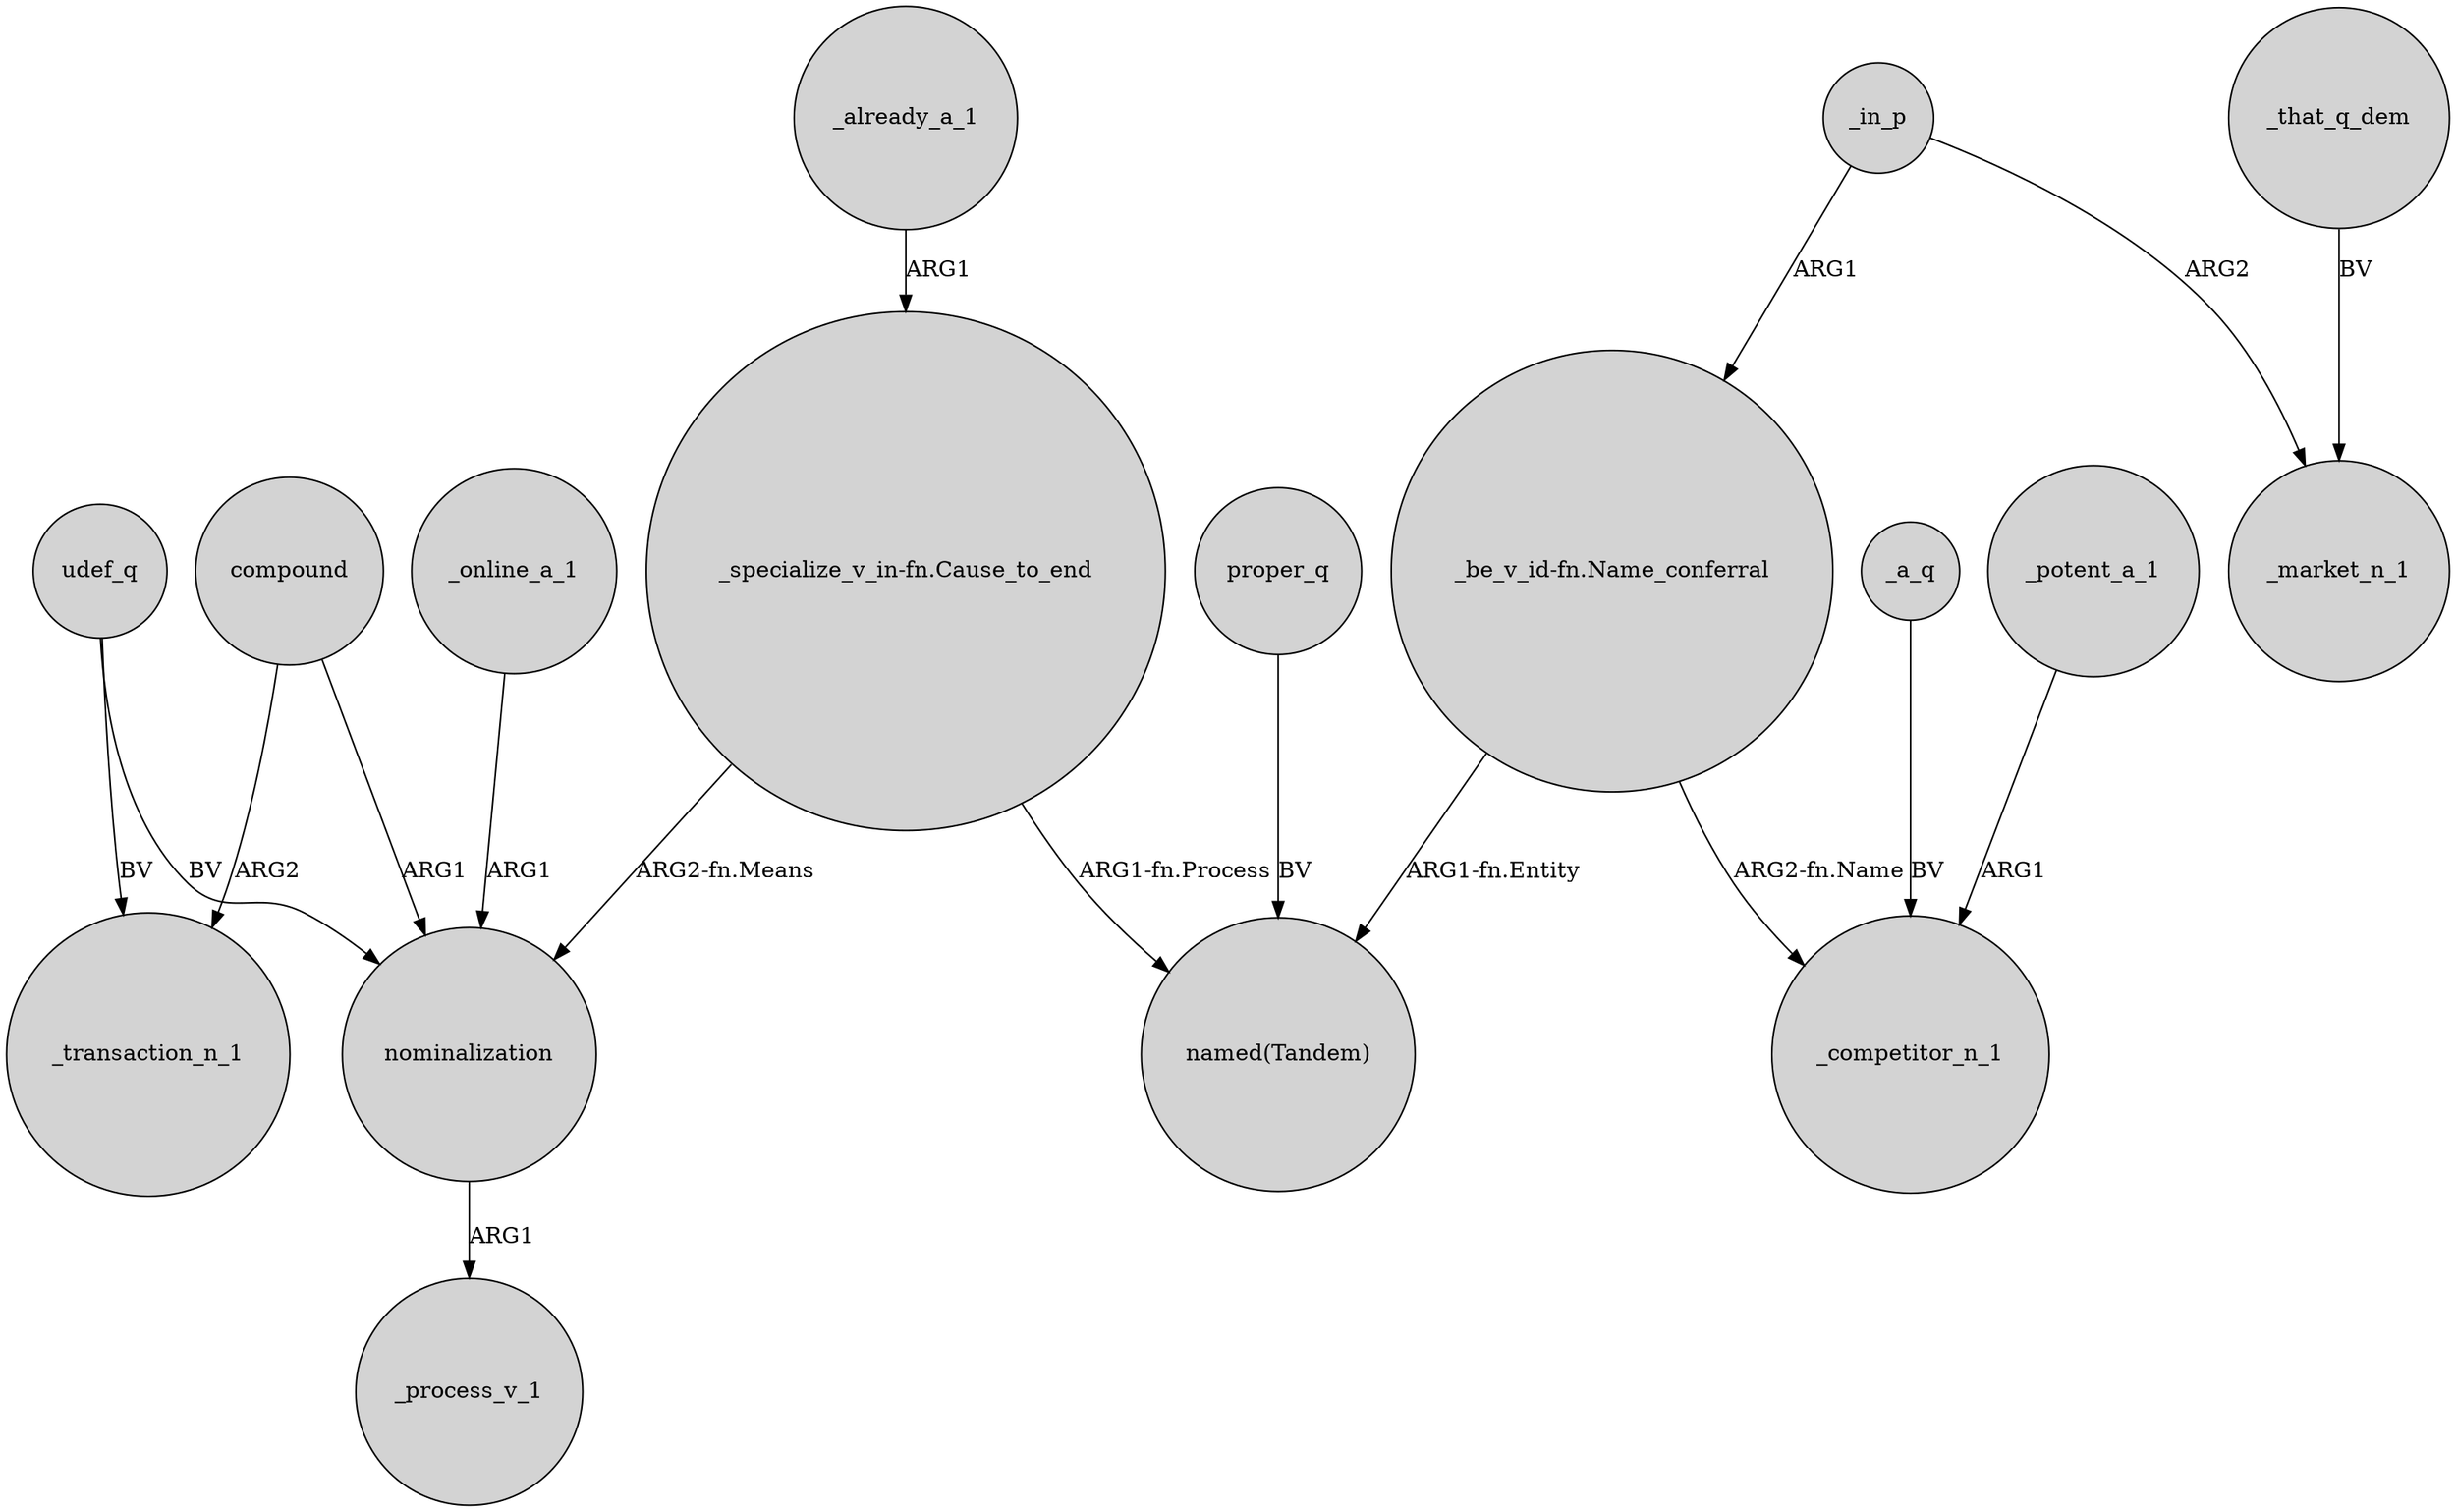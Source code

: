 digraph {
	node [shape=circle style=filled]
	"_be_v_id-fn.Name_conferral" -> "named(Tandem)" [label="ARG1-fn.Entity"]
	compound -> _transaction_n_1 [label=ARG2]
	nominalization -> _process_v_1 [label=ARG1]
	_a_q -> _competitor_n_1 [label=BV]
	"_specialize_v_in-fn.Cause_to_end" -> nominalization [label="ARG2-fn.Means"]
	_already_a_1 -> "_specialize_v_in-fn.Cause_to_end" [label=ARG1]
	_that_q_dem -> _market_n_1 [label=BV]
	_potent_a_1 -> _competitor_n_1 [label=ARG1]
	udef_q -> _transaction_n_1 [label=BV]
	compound -> nominalization [label=ARG1]
	_online_a_1 -> nominalization [label=ARG1]
	_in_p -> "_be_v_id-fn.Name_conferral" [label=ARG1]
	proper_q -> "named(Tandem)" [label=BV]
	"_be_v_id-fn.Name_conferral" -> _competitor_n_1 [label="ARG2-fn.Name"]
	udef_q -> nominalization [label=BV]
	_in_p -> _market_n_1 [label=ARG2]
	"_specialize_v_in-fn.Cause_to_end" -> "named(Tandem)" [label="ARG1-fn.Process"]
}

